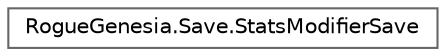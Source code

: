 digraph "Graphical Class Hierarchy"
{
 // LATEX_PDF_SIZE
  bgcolor="transparent";
  edge [fontname=Helvetica,fontsize=10,labelfontname=Helvetica,labelfontsize=10];
  node [fontname=Helvetica,fontsize=10,shape=box,height=0.2,width=0.4];
  rankdir="LR";
  Node0 [label="RogueGenesia.Save.StatsModifierSave",height=0.2,width=0.4,color="grey40", fillcolor="white", style="filled",URL="$class_rogue_genesia_1_1_save_1_1_stats_modifier_save.html",tooltip=" "];
}
